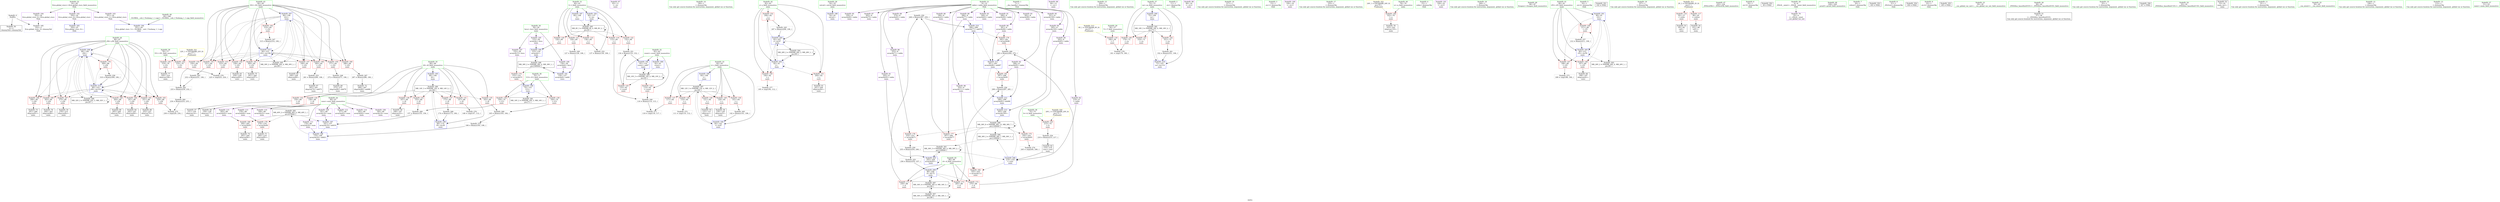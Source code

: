 digraph "SVFG" {
	label="SVFG";

	Node0x562f4ac9d470 [shape=record,color=grey,label="{NodeID: 0\nNullPtr}"];
	Node0x562f4ac9d470 -> Node0x562f4acc1860[style=solid];
	Node0x562f4ac9d470 -> Node0x562f4acc9720[style=solid];
	Node0x562f4acd01a0 [shape=record,color=grey,label="{NodeID: 263\n232 = Binary(231, 106, )\n}"];
	Node0x562f4acd01a0 -> Node0x562f4acd0020[style=solid];
	Node0x562f4acc92b0 [shape=record,color=red,label="{NodeID: 180\n294\<--293\n\<--arrayidx93\nmain\n}"];
	Node0x562f4acc92b0 -> Node0x562f4acc2be0[style=solid];
	Node0x562f4acc0770 [shape=record,color=purple,label="{NodeID: 97\n93\<--11\n\<--.str\nmain\n}"];
	Node0x562f4ac9d5f0 [shape=record,color=green,label="{NodeID: 14\n190\<--1\n\<--dummyObj\nCan only get source location for instruction, argument, global var or function.}"];
	Node0x562f4acd16a0 [shape=record,color=grey,label="{NodeID: 277\n195 = cmp(194, 112, )\n}"];
	Node0x562f4acc3f60 [shape=record,color=blue,label="{NodeID: 194\n64\<--142\ni\<--inc8\nmain\n}"];
	Node0x562f4acc3f60 -> Node0x562f4ace0940[style=dashed];
	Node0x562f4acc1360 [shape=record,color=purple,label="{NodeID: 111\n170\<--66\narrayidx24\<--num\nmain\n}"];
	Node0x562f4acc1360 -> Node0x562f4acc42a0[style=solid];
	Node0x562f4acbf7a0 [shape=record,color=green,label="{NodeID: 28\n54\<--55\nretval\<--retval_field_insensitive\nmain\n}"];
	Node0x562f4acbf7a0 -> Node0x562f4acc9820[style=solid];
	Node0x562f4acc4ac0 [shape=record,color=blue,label="{NodeID: 208\n86\<--106\nj56\<--\nmain\n}"];
	Node0x562f4acc4ac0 -> Node0x562f4acc84e0[style=dashed];
	Node0x562f4acc4ac0 -> Node0x562f4acc85b0[style=dashed];
	Node0x562f4acc4ac0 -> Node0x562f4acc8680[style=dashed];
	Node0x562f4acc4ac0 -> Node0x562f4acc8750[style=dashed];
	Node0x562f4acc4ac0 -> Node0x562f4acc8820[style=dashed];
	Node0x562f4acc4ac0 -> Node0x562f4acc88f0[style=dashed];
	Node0x562f4acc4ac0 -> Node0x562f4acc89c0[style=dashed];
	Node0x562f4acc4ac0 -> Node0x562f4acc8a90[style=dashed];
	Node0x562f4acc4ac0 -> Node0x562f4acc4ac0[style=dashed];
	Node0x562f4acc4ac0 -> Node0x562f4accbef0[style=dashed];
	Node0x562f4acc4ac0 -> Node0x562f4ace3230[style=dashed];
	Node0x562f4acc6600 [shape=record,color=red,label="{NodeID: 125\n133\<--62\n\<--count\nmain\n}"];
	Node0x562f4acc6600 -> Node0x562f4acc5290[style=solid];
	Node0x562f4acc01c0 [shape=record,color=green,label="{NodeID: 42\n82\<--83\nj\<--j_field_insensitive\nmain\n}"];
	Node0x562f4acc01c0 -> Node0x562f4acc7a50[style=solid];
	Node0x562f4acc01c0 -> Node0x562f4acc7b20[style=solid];
	Node0x562f4acc01c0 -> Node0x562f4acc7bf0[style=solid];
	Node0x562f4acc01c0 -> Node0x562f4acc45e0[style=solid];
	Node0x562f4acc01c0 -> Node0x562f4acc4780[style=solid];
	Node0x562f4ace2d30 [shape=record,color=black,label="{NodeID: 305\nMR_30V_2 = PHI(MR_30V_4, MR_30V_1, )\npts\{85 \}\n}"];
	Node0x562f4ace2d30 -> Node0x562f4acc49f0[style=dashed];
	Node0x562f4acc7160 [shape=record,color=red,label="{NodeID: 139\n164\<--70\n\<--l13\nmain\n}"];
	Node0x562f4acc7160 -> Node0x562f4acd0aa0[style=solid];
	Node0x562f4acc1d40 [shape=record,color=black,label="{NodeID: 56\n129\<--128\nidxprom5\<--\nmain\n}"];
	Node0x562f4acc7cc0 [shape=record,color=red,label="{NodeID: 153\n223\<--84\n\<--i52\nmain\n}"];
	Node0x562f4acc7cc0 -> Node0x562f4acd19a0[style=solid];
	Node0x562f4acc28a0 [shape=record,color=black,label="{NodeID: 70\n276\<--275\nidxprom82\<--\nmain\n}"];
	Node0x562f4acc5110 [shape=record,color=grey,label="{NodeID: 250\n268 = Binary(267, 259, )\n}"];
	Node0x562f4acc5110 -> Node0x562f4acc4c60[style=solid];
	Node0x562f4acc8820 [shape=record,color=red,label="{NodeID: 167\n275\<--86\n\<--j56\nmain\n}"];
	Node0x562f4acc8820 -> Node0x562f4acc28a0[style=solid];
	Node0x562f4acc3400 [shape=record,color=purple,label="{NodeID: 84\n243\<--8\narrayidx65\<--table\nmain\n}"];
	Node0x562f4acc3400 -> Node0x562f4acc8ea0[style=solid];
	Node0x562f4ac9cd70 [shape=record,color=green,label="{NodeID: 1\n7\<--1\n__dso_handle\<--dummyObj\nGlob }"];
	Node0x562f4acd0320 [shape=record,color=grey,label="{NodeID: 264\n234 = Binary(233, 235, )\n}"];
	Node0x562f4acd0320 -> Node0x562f4acd13a0[style=solid];
	Node0x562f4acc9380 [shape=record,color=red,label="{NodeID: 181\n297\<--296\n\<--arrayidx95\nmain\n}"];
	Node0x562f4acc9380 -> Node0x562f4acc5a10[style=solid];
	Node0x562f4acc0840 [shape=record,color=purple,label="{NodeID: 98\n94\<--13\n\<--.str.1\nmain\n}"];
	Node0x562f4ac9d680 [shape=record,color=green,label="{NodeID: 15\n204\<--1\n\<--dummyObj\nCan only get source location for instruction, argument, global var or function.}"];
	Node0x562f4acd1820 [shape=record,color=grey,label="{NodeID: 278\n181 = cmp(179, 180, )\n}"];
	Node0x562f4acc4030 [shape=record,color=blue,label="{NodeID: 195\n68\<--106\ni9\<--\nmain\n}"];
	Node0x562f4acc4030 -> Node0x562f4acdac30[style=dashed];
	Node0x562f4acc1430 [shape=record,color=purple,label="{NodeID: 112\n277\<--66\narrayidx83\<--num\nmain\n}"];
	Node0x562f4acbf830 [shape=record,color=green,label="{NodeID: 29\n56\<--57\nT\<--T_field_insensitive\nmain\n}"];
	Node0x562f4acbf830 -> Node0x562f4acc6050[style=solid];
	Node0x562f4acc4b90 [shape=record,color=blue,label="{NodeID: 209\n88\<--256\nd\<--div72\nmain\n}"];
	Node0x562f4acc4b90 -> Node0x562f4acc8b60[style=dashed];
	Node0x562f4acc4b90 -> Node0x562f4acc8c30[style=dashed];
	Node0x562f4acc4b90 -> Node0x562f4acc8d00[style=dashed];
	Node0x562f4acc4b90 -> Node0x562f4acdcf30[style=dashed];
	Node0x562f4acc66d0 [shape=record,color=red,label="{NodeID: 126\n110\<--64\n\<--i\nmain\n}"];
	Node0x562f4acc66d0 -> Node0x562f4acd0f20[style=solid];
	Node0x562f4acc0290 [shape=record,color=green,label="{NodeID: 43\n84\<--85\ni52\<--i52_field_insensitive\nmain\n}"];
	Node0x562f4acc0290 -> Node0x562f4acc7cc0[style=solid];
	Node0x562f4acc0290 -> Node0x562f4acc7d90[style=solid];
	Node0x562f4acc0290 -> Node0x562f4acc7e60[style=solid];
	Node0x562f4acc0290 -> Node0x562f4acc7f30[style=solid];
	Node0x562f4acc0290 -> Node0x562f4acc8000[style=solid];
	Node0x562f4acc0290 -> Node0x562f4acc80d0[style=solid];
	Node0x562f4acc0290 -> Node0x562f4acc81a0[style=solid];
	Node0x562f4acc0290 -> Node0x562f4acc8270[style=solid];
	Node0x562f4acc0290 -> Node0x562f4acc8340[style=solid];
	Node0x562f4acc0290 -> Node0x562f4acc8410[style=solid];
	Node0x562f4acc0290 -> Node0x562f4acc49f0[style=solid];
	Node0x562f4acc0290 -> Node0x562f4accbfc0[style=solid];
	Node0x562f4ace3230 [shape=record,color=black,label="{NodeID: 306\nMR_32V_2 = PHI(MR_32V_3, MR_32V_1, )\npts\{87 \}\n}"];
	Node0x562f4ace3230 -> Node0x562f4acc4ac0[style=dashed];
	Node0x562f4ace3230 -> Node0x562f4ace3230[style=dashed];
	Node0x562f4acc7230 [shape=record,color=red,label="{NodeID: 140\n179\<--72\n\<--ca\nmain\n}"];
	Node0x562f4acc7230 -> Node0x562f4acd1820[style=solid];
	Node0x562f4acc1e10 [shape=record,color=black,label="{NodeID: 57\n151\<--150\nidxprom14\<--\nmain\n}"];
	Node0x562f4ace5d50 [shape=record,color=yellow,style=double,label="{NodeID: 320\n20V_1 = ENCHI(MR_20V_0)\npts\{75 \}\nFun[main]}"];
	Node0x562f4ace5d50 -> Node0x562f4acc74a0[style=dashed];
	Node0x562f4acc7d90 [shape=record,color=red,label="{NodeID: 154\n230\<--84\n\<--i52\nmain\n}"];
	Node0x562f4acc7d90 -> Node0x562f4acd0020[style=solid];
	Node0x562f4acc2970 [shape=record,color=black,label="{NodeID: 71\n280\<--279\nidxprom85\<--\nmain\n}"];
	Node0x562f4acc5290 [shape=record,color=grey,label="{NodeID: 251\n134 = Binary(133, 132, )\n}"];
	Node0x562f4acc5290 -> Node0x562f4acc3dc0[style=solid];
	Node0x562f4acc88f0 [shape=record,color=red,label="{NodeID: 168\n290\<--86\n\<--j56\nmain\n}"];
	Node0x562f4acc88f0 -> Node0x562f4acc2b10[style=solid];
	Node0x562f4acc34d0 [shape=record,color=purple,label="{NodeID: 85\n250\<--8\narrayidx69\<--table\nmain\n}"];
	Node0x562f4ac9d390 [shape=record,color=green,label="{NodeID: 2\n11\<--1\n.str\<--dummyObj\nGlob }"];
	Node0x562f4acd04a0 [shape=record,color=grey,label="{NodeID: 265\n142 = Binary(141, 106, )\n}"];
	Node0x562f4acd04a0 -> Node0x562f4acc3f60[style=solid];
	Node0x562f4acc9450 [shape=record,color=red,label="{NodeID: 182\n325\<--324\n\<--arrayidx111\nmain\n}"];
	Node0x562f4acc0910 [shape=record,color=purple,label="{NodeID: 99\n99\<--16\n\<--.str.2\nmain\n}"];
	Node0x562f4ac9d750 [shape=record,color=green,label="{NodeID: 16\n217\<--1\n\<--dummyObj\nCan only get source location for instruction, argument, global var or function.}"];
	Node0x562f4acd19a0 [shape=record,color=grey,label="{NodeID: 279\n225 = cmp(223, 224, )\n}"];
	Node0x562f4acc4100 [shape=record,color=blue,label="{NodeID: 196\n70\<--153\nl13\<--\nmain\n}"];
	Node0x562f4acc4100 -> Node0x562f4acc7090[style=dashed];
	Node0x562f4acc4100 -> Node0x562f4acc7160[style=dashed];
	Node0x562f4acc4100 -> Node0x562f4acdb130[style=dashed];
	Node0x562f4acc1500 [shape=record,color=purple,label="{NodeID: 113\n278\<--66\narrayidx84\<--num\nmain\n}"];
	Node0x562f4acc1500 -> Node0x562f4acc9110[style=solid];
	Node0x562f4acbf8c0 [shape=record,color=green,label="{NodeID: 30\n58\<--59\nleve\<--leve_field_insensitive\nmain\n}"];
	Node0x562f4acbf8c0 -> Node0x562f4acc0e80[style=solid];
	Node0x562f4acbf8c0 -> Node0x562f4acc0f50[style=solid];
	Node0x562f4acbf8c0 -> Node0x562f4acc1020[style=solid];
	Node0x562f4acc4c60 [shape=record,color=blue,label="{NodeID: 210\n266\<--268\narrayidx77\<--add78\nmain\n}"];
	Node0x562f4acc4c60 -> Node0x562f4acc91e0[style=dashed];
	Node0x562f4acc4c60 -> Node0x562f4acc4d30[style=dashed];
	Node0x562f4acc67a0 [shape=record,color=red,label="{NodeID: 127\n117\<--64\n\<--i\nmain\n}"];
	Node0x562f4acc67a0 -> Node0x562f4acd0da0[style=solid];
	Node0x562f4acc0360 [shape=record,color=green,label="{NodeID: 44\n86\<--87\nj56\<--j56_field_insensitive\nmain\n}"];
	Node0x562f4acc0360 -> Node0x562f4acc84e0[style=solid];
	Node0x562f4acc0360 -> Node0x562f4acc85b0[style=solid];
	Node0x562f4acc0360 -> Node0x562f4acc8680[style=solid];
	Node0x562f4acc0360 -> Node0x562f4acc8750[style=solid];
	Node0x562f4acc0360 -> Node0x562f4acc8820[style=solid];
	Node0x562f4acc0360 -> Node0x562f4acc88f0[style=solid];
	Node0x562f4acc0360 -> Node0x562f4acc89c0[style=solid];
	Node0x562f4acc0360 -> Node0x562f4acc8a90[style=solid];
	Node0x562f4acc0360 -> Node0x562f4acc4ac0[style=solid];
	Node0x562f4acc0360 -> Node0x562f4accbef0[style=solid];
	Node0x562f4ace3730 [shape=record,color=black,label="{NodeID: 307\nMR_34V_2 = PHI(MR_34V_3, MR_34V_1, )\npts\{89 \}\n}"];
	Node0x562f4ace3730 -> Node0x562f4acdcf30[style=dashed];
	Node0x562f4ace3730 -> Node0x562f4ace3730[style=dashed];
	Node0x562f4acc7300 [shape=record,color=red,label="{NodeID: 141\n318\<--72\n\<--ca\nmain\n}"];
	Node0x562f4acc1ee0 [shape=record,color=black,label="{NodeID: 58\n159\<--158\nidxprom17\<--\nmain\n}"];
	Node0x562f4ace5e30 [shape=record,color=yellow,style=double,label="{NodeID: 321\n22V_1 = ENCHI(MR_22V_0)\npts\{77 \}\nFun[main]}"];
	Node0x562f4ace5e30 -> Node0x562f4acc7570[style=dashed];
	Node0x562f4ace5e30 -> Node0x562f4acc7640[style=dashed];
	Node0x562f4acc7e60 [shape=record,color=red,label="{NodeID: 155\n231\<--84\n\<--i52\nmain\n}"];
	Node0x562f4acc7e60 -> Node0x562f4acd01a0[style=solid];
	Node0x562f4acc2a40 [shape=record,color=black,label="{NodeID: 72\n288\<--287\nidxprom89\<--add88\nmain\n}"];
	Node0x562f4acc5410 [shape=record,color=grey,label="{NodeID: 252\n137 = Binary(136, 106, )\n}"];
	Node0x562f4acc5410 -> Node0x562f4acc3e90[style=solid];
	Node0x562f4acc89c0 [shape=record,color=red,label="{NodeID: 169\n303\<--86\n\<--j56\nmain\n}"];
	Node0x562f4acc89c0 -> Node0x562f4acc2d80[style=solid];
	Node0x562f4acc35a0 [shape=record,color=purple,label="{NodeID: 86\n253\<--8\narrayidx71\<--table\nmain\n}"];
	Node0x562f4acc35a0 -> Node0x562f4acc8f70[style=solid];
	Node0x562f4aca1580 [shape=record,color=green,label="{NodeID: 3\n13\<--1\n.str.1\<--dummyObj\nGlob }"];
	Node0x562f4acd0620 [shape=record,color=grey,label="{NodeID: 266\n283 = Binary(282, 270, )\n}"];
	Node0x562f4acd0620 -> Node0x562f4acc4d30[style=solid];
	Node0x562f4acc9520 [shape=record,color=blue,label="{NodeID: 183\n350\<--25\nllvm.global_ctors_0\<--\nGlob }"];
	Node0x562f4acc09e0 [shape=record,color=purple,label="{NodeID: 100\n100\<--18\n\<--.str.3\nmain\n}"];
	Node0x562f4aca1b40 [shape=record,color=green,label="{NodeID: 17\n235\<--1\n\<--dummyObj\nCan only get source location for instruction, argument, global var or function.}"];
	Node0x562f4acdac30 [shape=record,color=black,label="{NodeID: 280\nMR_14V_3 = PHI(MR_14V_4, MR_14V_2, )\npts\{69 \}\n}"];
	Node0x562f4acdac30 -> Node0x562f4acc6ae0[style=dashed];
	Node0x562f4acdac30 -> Node0x562f4acc6bb0[style=dashed];
	Node0x562f4acdac30 -> Node0x562f4acc6c80[style=dashed];
	Node0x562f4acdac30 -> Node0x562f4acc6d50[style=dashed];
	Node0x562f4acdac30 -> Node0x562f4acc6e20[style=dashed];
	Node0x562f4acdac30 -> Node0x562f4acc6ef0[style=dashed];
	Node0x562f4acdac30 -> Node0x562f4acc6fc0[style=dashed];
	Node0x562f4acdac30 -> Node0x562f4acc4370[style=dashed];
	Node0x562f4acc41d0 [shape=record,color=blue,label="{NodeID: 197\n161\<--157\narrayidx19\<--add16\nmain\n}"];
	Node0x562f4acc41d0 -> Node0x562f4acc42a0[style=dashed];
	Node0x562f4acc15d0 [shape=record,color=purple,label="{NodeID: 114\n292\<--66\narrayidx92\<--num\nmain\n}"];
	Node0x562f4acbf950 [shape=record,color=green,label="{NodeID: 31\n60\<--61\nl\<--l_field_insensitive\nmain\n}"];
	Node0x562f4acbf950 -> Node0x562f4acc6120[style=solid];
	Node0x562f4acbf950 -> Node0x562f4acc61f0[style=solid];
	Node0x562f4acbf950 -> Node0x562f4acc62c0[style=solid];
	Node0x562f4acbf950 -> Node0x562f4acc6390[style=solid];
	Node0x562f4acbf950 -> Node0x562f4acc6460[style=solid];
	Node0x562f4acbf950 -> Node0x562f4acc98f0[style=solid];
	Node0x562f4acbf950 -> Node0x562f4acc3e90[style=solid];
	Node0x562f4acc4d30 [shape=record,color=blue,label="{NodeID: 211\n281\<--283\narrayidx86\<--add87\nmain\n}"];
	Node0x562f4acc4d30 -> Node0x562f4acc9380[style=dashed];
	Node0x562f4acc4d30 -> Node0x562f4accbd50[style=dashed];
	Node0x562f4acc6870 [shape=record,color=red,label="{NodeID: 128\n121\<--64\n\<--i\nmain\n}"];
	Node0x562f4acc6870 -> Node0x562f4acc1c70[style=solid];
	Node0x562f4acc0430 [shape=record,color=green,label="{NodeID: 45\n88\<--89\nd\<--d_field_insensitive\nmain\n}"];
	Node0x562f4acc0430 -> Node0x562f4acc8b60[style=solid];
	Node0x562f4acc0430 -> Node0x562f4acc8c30[style=solid];
	Node0x562f4acc0430 -> Node0x562f4acc8d00[style=solid];
	Node0x562f4acc0430 -> Node0x562f4acc4b90[style=solid];
	Node0x562f4ace3c30 [shape=record,color=black,label="{NodeID: 308\nMR_36V_2 = PHI(MR_36V_7, MR_36V_1, )\npts\{100000 \}\n}"];
	Node0x562f4ace3c30 -> Node0x562f4ace1930[style=dashed];
	Node0x562f4acc73d0 [shape=record,color=red,label="{NodeID: 142\n331\<--72\n\<--ca\nmain\n}"];
	Node0x562f4acc73d0 -> Node0x562f4accfea0[style=solid];
	Node0x562f4acc1fb0 [shape=record,color=black,label="{NodeID: 59\n168\<--167\nidxprom22\<--\nmain\n}"];
	Node0x562f4ace5f10 [shape=record,color=yellow,style=double,label="{NodeID: 322\n24V_1 = ENCHI(MR_24V_0)\npts\{79 \}\nFun[main]}"];
	Node0x562f4ace5f10 -> Node0x562f4acc7710[style=dashed];
	Node0x562f4acc7f30 [shape=record,color=red,label="{NodeID: 156\n238\<--84\n\<--i52\nmain\n}"];
	Node0x562f4acc7f30 -> Node0x562f4acc22f0[style=solid];
	Node0x562f4acc2b10 [shape=record,color=black,label="{NodeID: 73\n291\<--290\nidxprom91\<--\nmain\n}"];
	Node0x562f4acc5590 [shape=record,color=grey,label="{NodeID: 253\n261 = Binary(260, 106, )\n}"];
	Node0x562f4acc5590 -> Node0x562f4acc2630[style=solid];
	Node0x562f4acc8a90 [shape=record,color=red,label="{NodeID: 170\n309\<--86\n\<--j56\nmain\n}"];
	Node0x562f4acc8a90 -> Node0x562f4acc5d10[style=solid];
	Node0x562f4acc3670 [shape=record,color=purple,label="{NodeID: 87\n263\<--8\narrayidx75\<--table\nmain\n}"];
	Node0x562f4ac9d030 [shape=record,color=green,label="{NodeID: 4\n15\<--1\nstdin\<--dummyObj\nGlob }"];
	Node0x562f4acd07a0 [shape=record,color=grey,label="{NodeID: 267\n287 = Binary(286, 106, )\n}"];
	Node0x562f4acd07a0 -> Node0x562f4acc2a40[style=solid];
	Node0x562f4acc9620 [shape=record,color=blue,label="{NodeID: 184\n351\<--26\nllvm.global_ctors_1\<--_GLOBAL__sub_I_Youhang_1_1.cpp\nGlob }"];
	Node0x562f4acc0ab0 [shape=record,color=purple,label="{NodeID: 101\n326\<--22\n\<--.str.4\nmain\n}"];
	Node0x562f4aca1c10 [shape=record,color=green,label="{NodeID: 18\n246\<--1\n\<--dummyObj\nCan only get source location for instruction, argument, global var or function.}"];
	Node0x562f4acdb130 [shape=record,color=black,label="{NodeID: 281\nMR_16V_2 = PHI(MR_16V_3, MR_16V_1, )\npts\{71 \}\n}"];
	Node0x562f4acdb130 -> Node0x562f4acc4100[style=dashed];
	Node0x562f4acc42a0 [shape=record,color=blue,label="{NodeID: 198\n170\<--166\narrayidx24\<--add21\nmain\n}"];
	Node0x562f4acc42a0 -> Node0x562f4acdb630[style=dashed];
	Node0x562f4acc5de0 [shape=record,color=purple,label="{NodeID: 115\n293\<--66\narrayidx93\<--num\nmain\n}"];
	Node0x562f4acc5de0 -> Node0x562f4acc92b0[style=solid];
	Node0x562f4acbf9e0 [shape=record,color=green,label="{NodeID: 32\n62\<--63\ncount\<--count_field_insensitive\nmain\n}"];
	Node0x562f4acbf9e0 -> Node0x562f4acc6530[style=solid];
	Node0x562f4acbf9e0 -> Node0x562f4acc6600[style=solid];
	Node0x562f4acbf9e0 -> Node0x562f4acc99c0[style=solid];
	Node0x562f4acbf9e0 -> Node0x562f4acc3dc0[style=solid];
	Node0x562f4acdf730 [shape=record,color=black,label="{NodeID: 295\nMR_8V_3 = PHI(MR_8V_4, MR_8V_2, )\npts\{61 \}\n}"];
	Node0x562f4acdf730 -> Node0x562f4acc6120[style=dashed];
	Node0x562f4acdf730 -> Node0x562f4acc61f0[style=dashed];
	Node0x562f4acdf730 -> Node0x562f4acc62c0[style=dashed];
	Node0x562f4acdf730 -> Node0x562f4acc6390[style=dashed];
	Node0x562f4acdf730 -> Node0x562f4acc6460[style=dashed];
	Node0x562f4acdf730 -> Node0x562f4acc3e90[style=dashed];
	Node0x562f4acdf730 -> Node0x562f4acdf730[style=dashed];
	Node0x562f4accbd50 [shape=record,color=blue,label="{NodeID: 212\n296\<--298\narrayidx95\<--add96\nmain\n}"];
	Node0x562f4accbd50 -> Node0x562f4accbe20[style=dashed];
	Node0x562f4acc6940 [shape=record,color=red,label="{NodeID: 129\n128\<--64\n\<--i\nmain\n}"];
	Node0x562f4acc6940 -> Node0x562f4acc1d40[style=solid];
	Node0x562f4acc0500 [shape=record,color=green,label="{NodeID: 46\n96\<--97\nfreopen\<--freopen_field_insensitive\n}"];
	Node0x562f4acc74a0 [shape=record,color=red,label="{NodeID: 143\n215\<--74\n\<--b\nmain\n}"];
	Node0x562f4acc74a0 -> Node0x562f4acc5710[style=solid];
	Node0x562f4acc2080 [shape=record,color=black,label="{NodeID: 60\n198\<--197\nidxprom42\<--\nmain\n}"];
	Node0x562f4acc8000 [shape=record,color=red,label="{NodeID: 157\n248\<--84\n\<--i52\nmain\n}"];
	Node0x562f4acc8000 -> Node0x562f4acc2490[style=solid];
	Node0x562f4acc2be0 [shape=record,color=black,label="{NodeID: 74\n295\<--294\nidxprom94\<--\nmain\n}"];
	Node0x562f4acc5710 [shape=record,color=grey,label="{NodeID: 254\n216 = Binary(215, 217, )\n}"];
	Node0x562f4acc5710 -> Node0x562f4acc2220[style=solid];
	Node0x562f4acc8b60 [shape=record,color=red,label="{NodeID: 171\n259\<--88\n\<--d\nmain\n}"];
	Node0x562f4acc8b60 -> Node0x562f4acc5110[style=solid];
	Node0x562f4acc3740 [shape=record,color=purple,label="{NodeID: 88\n266\<--8\narrayidx77\<--table\nmain\n}"];
	Node0x562f4acc3740 -> Node0x562f4acc9040[style=solid];
	Node0x562f4acc3740 -> Node0x562f4acc4c60[style=solid];
	Node0x562f4aca0f90 [shape=record,color=green,label="{NodeID: 5\n16\<--1\n.str.2\<--dummyObj\nGlob }"];
	Node0x562f4a9aeb90 [shape=record,color=black,label="{NodeID: 351\n102 = PHI()\n}"];
	Node0x562f4acd0920 [shape=record,color=grey,label="{NodeID: 268\n174 = Binary(173, 106, )\n}"];
	Node0x562f4acd0920 -> Node0x562f4acc4370[style=solid];
	Node0x562f4acc9720 [shape=record,color=blue, style = dotted,label="{NodeID: 185\n352\<--3\nllvm.global_ctors_2\<--dummyVal\nGlob }"];
	Node0x562f4acc0b80 [shape=record,color=purple,label="{NodeID: 102\n350\<--24\nllvm.global_ctors_0\<--llvm.global_ctors\nGlob }"];
	Node0x562f4acc0b80 -> Node0x562f4acc9520[style=solid];
	Node0x562f4aca1ce0 [shape=record,color=green,label="{NodeID: 19\n257\<--1\n\<--dummyObj\nCan only get source location for instruction, argument, global var or function.}"];
	Node0x562f4acdb630 [shape=record,color=black,label="{NodeID: 282\nMR_40V_2 = PHI(MR_40V_4, MR_40V_1, )\npts\{670000 \}\n}"];
	Node0x562f4acdb630 -> Node0x562f4acc9110[style=dashed];
	Node0x562f4acdb630 -> Node0x562f4acc92b0[style=dashed];
	Node0x562f4acdb630 -> Node0x562f4acc41d0[style=dashed];
	Node0x562f4acc4370 [shape=record,color=blue,label="{NodeID: 199\n68\<--174\ni9\<--inc26\nmain\n}"];
	Node0x562f4acc4370 -> Node0x562f4acdac30[style=dashed];
	Node0x562f4acc5eb0 [shape=record,color=red,label="{NodeID: 116\n92\<--15\n\<--stdin\nmain\n}"];
	Node0x562f4acc5eb0 -> Node0x562f4acc1ad0[style=solid];
	Node0x562f4acbfa70 [shape=record,color=green,label="{NodeID: 33\n64\<--65\ni\<--i_field_insensitive\nmain\n}"];
	Node0x562f4acbfa70 -> Node0x562f4acc66d0[style=solid];
	Node0x562f4acbfa70 -> Node0x562f4acc67a0[style=solid];
	Node0x562f4acbfa70 -> Node0x562f4acc6870[style=solid];
	Node0x562f4acbfa70 -> Node0x562f4acc6940[style=solid];
	Node0x562f4acbfa70 -> Node0x562f4acc6a10[style=solid];
	Node0x562f4acbfa70 -> Node0x562f4acc9a90[style=solid];
	Node0x562f4acbfa70 -> Node0x562f4acc3f60[style=solid];
	Node0x562f4acdfc30 [shape=record,color=black,label="{NodeID: 296\nMR_10V_3 = PHI(MR_10V_4, MR_10V_2, )\npts\{63 \}\n}"];
	Node0x562f4acdfc30 -> Node0x562f4acc6530[style=dashed];
	Node0x562f4acdfc30 -> Node0x562f4acc6600[style=dashed];
	Node0x562f4acdfc30 -> Node0x562f4acc3dc0[style=dashed];
	Node0x562f4acdfc30 -> Node0x562f4acdfc30[style=dashed];
	Node0x562f4accbe20 [shape=record,color=blue,label="{NodeID: 213\n305\<--246\narrayidx100\<--\nmain\n}"];
	Node0x562f4accbe20 -> Node0x562f4acdd430[style=dashed];
	Node0x562f4acc6a10 [shape=record,color=red,label="{NodeID: 130\n141\<--64\n\<--i\nmain\n}"];
	Node0x562f4acc6a10 -> Node0x562f4acd04a0[style=solid];
	Node0x562f4acc05d0 [shape=record,color=green,label="{NodeID: 47\n103\<--104\n_ZNSirsERi\<--_ZNSirsERi_field_insensitive\n}"];
	Node0x562f4acc7570 [shape=record,color=red,label="{NodeID: 144\n224\<--76\n\<--l31\nmain\n}"];
	Node0x562f4acc7570 -> Node0x562f4acd19a0[style=solid];
	Node0x562f4acc2150 [shape=record,color=black,label="{NodeID: 61\n201\<--200\nidxprom44\<--\nmain\n}"];
	Node0x562f4acc80d0 [shape=record,color=red,label="{NodeID: 158\n260\<--84\n\<--i52\nmain\n}"];
	Node0x562f4acc80d0 -> Node0x562f4acc5590[style=solid];
	Node0x562f4acc2cb0 [shape=record,color=black,label="{NodeID: 75\n301\<--300\nidxprom97\<--\nmain\n}"];
	Node0x562f4acc5890 [shape=record,color=grey,label="{NodeID: 255\n256 = Binary(255, 257, )\n}"];
	Node0x562f4acc5890 -> Node0x562f4acc4b90[style=solid];
	Node0x562f4acc8c30 [shape=record,color=red,label="{NodeID: 172\n270\<--88\n\<--d\nmain\n}"];
	Node0x562f4acc8c30 -> Node0x562f4acd0620[style=solid];
	Node0x562f4acc3810 [shape=record,color=purple,label="{NodeID: 89\n274\<--8\narrayidx81\<--table\nmain\n}"];
	Node0x562f4aca1020 [shape=record,color=green,label="{NodeID: 6\n18\<--1\n.str.3\<--dummyObj\nGlob }"];
	Node0x562f4acf57e0 [shape=record,color=black,label="{NodeID: 352\n36 = PHI()\n}"];
	Node0x562f4acd0aa0 [shape=record,color=grey,label="{NodeID: 269\n165 = Binary(163, 164, )\n}"];
	Node0x562f4acd0aa0 -> Node0x562f4acd0c20[style=solid];
	Node0x562f4acc9820 [shape=record,color=blue,label="{NodeID: 186\n54\<--91\nretval\<--\nmain\n}"];
	Node0x562f4acc0c80 [shape=record,color=purple,label="{NodeID: 103\n351\<--24\nllvm.global_ctors_1\<--llvm.global_ctors\nGlob }"];
	Node0x562f4acc0c80 -> Node0x562f4acc9620[style=solid];
	Node0x562f4aca1db0 [shape=record,color=green,label="{NodeID: 20\n4\<--6\n_ZStL8__ioinit\<--_ZStL8__ioinit_field_insensitive\nGlob }"];
	Node0x562f4aca1db0 -> Node0x562f4acc2ff0[style=solid];
	Node0x562f4acc4440 [shape=record,color=blue,label="{NodeID: 200\n72\<--106\nca\<--\nmain\n}"];
	Node0x562f4acc4440 -> Node0x562f4ace1e30[style=dashed];
	Node0x562f4acc5f80 [shape=record,color=red,label="{NodeID: 117\n98\<--20\n\<--stdout\nmain\n}"];
	Node0x562f4acc5f80 -> Node0x562f4acc1ba0[style=solid];
	Node0x562f4acbfb40 [shape=record,color=green,label="{NodeID: 34\n66\<--67\nnum\<--num_field_insensitive\nmain\n}"];
	Node0x562f4acbfb40 -> Node0x562f4acc10f0[style=solid];
	Node0x562f4acbfb40 -> Node0x562f4acc11c0[style=solid];
	Node0x562f4acbfb40 -> Node0x562f4acc1290[style=solid];
	Node0x562f4acbfb40 -> Node0x562f4acc1360[style=solid];
	Node0x562f4acbfb40 -> Node0x562f4acc1430[style=solid];
	Node0x562f4acbfb40 -> Node0x562f4acc1500[style=solid];
	Node0x562f4acbfb40 -> Node0x562f4acc15d0[style=solid];
	Node0x562f4acbfb40 -> Node0x562f4acc5de0[style=solid];
	Node0x562f4ace0940 [shape=record,color=black,label="{NodeID: 297\nMR_12V_3 = PHI(MR_12V_4, MR_12V_2, )\npts\{65 \}\n}"];
	Node0x562f4ace0940 -> Node0x562f4acc66d0[style=dashed];
	Node0x562f4ace0940 -> Node0x562f4acc67a0[style=dashed];
	Node0x562f4ace0940 -> Node0x562f4acc6870[style=dashed];
	Node0x562f4ace0940 -> Node0x562f4acc6940[style=dashed];
	Node0x562f4ace0940 -> Node0x562f4acc6a10[style=dashed];
	Node0x562f4ace0940 -> Node0x562f4acc3f60[style=dashed];
	Node0x562f4accbef0 [shape=record,color=blue,label="{NodeID: 214\n86\<--310\nj56\<--inc103\nmain\n}"];
	Node0x562f4accbef0 -> Node0x562f4acc84e0[style=dashed];
	Node0x562f4accbef0 -> Node0x562f4acc85b0[style=dashed];
	Node0x562f4accbef0 -> Node0x562f4acc8680[style=dashed];
	Node0x562f4accbef0 -> Node0x562f4acc8750[style=dashed];
	Node0x562f4accbef0 -> Node0x562f4acc8820[style=dashed];
	Node0x562f4accbef0 -> Node0x562f4acc88f0[style=dashed];
	Node0x562f4accbef0 -> Node0x562f4acc89c0[style=dashed];
	Node0x562f4accbef0 -> Node0x562f4acc8a90[style=dashed];
	Node0x562f4accbef0 -> Node0x562f4acc4ac0[style=dashed];
	Node0x562f4accbef0 -> Node0x562f4accbef0[style=dashed];
	Node0x562f4accbef0 -> Node0x562f4ace3230[style=dashed];
	Node0x562f4acc6ae0 [shape=record,color=red,label="{NodeID: 131\n147\<--68\n\<--i9\nmain\n}"];
	Node0x562f4acc6ae0 -> Node0x562f4acd1520[style=solid];
	Node0x562f4acc16c0 [shape=record,color=green,label="{NodeID: 48\n328\<--329\nprintf\<--printf_field_insensitive\n}"];
	Node0x562f4ace4b30 [shape=record,color=yellow,style=double,label="{NodeID: 311\n2V_1 = ENCHI(MR_2V_0)\npts\{1 \}\nFun[main]}"];
	Node0x562f4ace4b30 -> Node0x562f4acc5eb0[style=dashed];
	Node0x562f4ace4b30 -> Node0x562f4acc5f80[style=dashed];
	Node0x562f4acc7640 [shape=record,color=red,label="{NodeID: 145\n319\<--76\n\<--l31\nmain\n}"];
	Node0x562f4acc7640 -> Node0x562f4acc2e50[style=solid];
	Node0x562f4acc2220 [shape=record,color=black,label="{NodeID: 62\n218\<--216\nconv\<--mul\nmain\n}"];
	Node0x562f4acc2220 -> Node0x562f4acc4920[style=solid];
	Node0x562f4acc81a0 [shape=record,color=red,label="{NodeID: 159\n271\<--84\n\<--i52\nmain\n}"];
	Node0x562f4acc81a0 -> Node0x562f4acc4e10[style=solid];
	Node0x562f4acc2d80 [shape=record,color=black,label="{NodeID: 76\n304\<--303\nidxprom99\<--\nmain\n}"];
	Node0x562f4acc5a10 [shape=record,color=grey,label="{NodeID: 256\n298 = Binary(297, 285, )\n}"];
	Node0x562f4acc5a10 -> Node0x562f4accbd50[style=solid];
	Node0x562f4acc8d00 [shape=record,color=red,label="{NodeID: 173\n285\<--88\n\<--d\nmain\n}"];
	Node0x562f4acc8d00 -> Node0x562f4acc5a10[style=solid];
	Node0x562f4acc38e0 [shape=record,color=purple,label="{NodeID: 90\n281\<--8\narrayidx86\<--table\nmain\n}"];
	Node0x562f4acc38e0 -> Node0x562f4acc91e0[style=solid];
	Node0x562f4acc38e0 -> Node0x562f4acc4d30[style=solid];
	Node0x562f4ac9d1b0 [shape=record,color=green,label="{NodeID: 7\n20\<--1\nstdout\<--dummyObj\nGlob }"];
	Node0x562f4acf58e0 [shape=record,color=black,label="{NodeID: 353\n183 = PHI()\n}"];
	Node0x562f4acd0c20 [shape=record,color=grey,label="{NodeID: 270\n166 = Binary(165, 106, )\n}"];
	Node0x562f4acd0c20 -> Node0x562f4acc42a0[style=solid];
	Node0x562f4acc98f0 [shape=record,color=blue,label="{NodeID: 187\n60\<--106\nl\<--\nmain\n}"];
	Node0x562f4acc98f0 -> Node0x562f4acdf730[style=dashed];
	Node0x562f4acc0d80 [shape=record,color=purple,label="{NodeID: 104\n352\<--24\nllvm.global_ctors_2\<--llvm.global_ctors\nGlob }"];
	Node0x562f4acc0d80 -> Node0x562f4acc9720[style=solid];
	Node0x562f4aca1e80 [shape=record,color=green,label="{NodeID: 21\n8\<--10\ntable\<--table_field_insensitive\nGlob }"];
	Node0x562f4aca1e80 -> Node0x562f4acc30c0[style=solid];
	Node0x562f4aca1e80 -> Node0x562f4acc3190[style=solid];
	Node0x562f4aca1e80 -> Node0x562f4acc3260[style=solid];
	Node0x562f4aca1e80 -> Node0x562f4acc3330[style=solid];
	Node0x562f4aca1e80 -> Node0x562f4acc3400[style=solid];
	Node0x562f4aca1e80 -> Node0x562f4acc34d0[style=solid];
	Node0x562f4aca1e80 -> Node0x562f4acc35a0[style=solid];
	Node0x562f4aca1e80 -> Node0x562f4acc3670[style=solid];
	Node0x562f4aca1e80 -> Node0x562f4acc3740[style=solid];
	Node0x562f4aca1e80 -> Node0x562f4acc3810[style=solid];
	Node0x562f4aca1e80 -> Node0x562f4acc38e0[style=solid];
	Node0x562f4aca1e80 -> Node0x562f4acc39b0[style=solid];
	Node0x562f4aca1e80 -> Node0x562f4acc3a80[style=solid];
	Node0x562f4aca1e80 -> Node0x562f4acc3b50[style=solid];
	Node0x562f4aca1e80 -> Node0x562f4acc3c20[style=solid];
	Node0x562f4aca1e80 -> Node0x562f4acc3cf0[style=solid];
	Node0x562f4aca1e80 -> Node0x562f4acc06a0[style=solid];
	Node0x562f4acc4510 [shape=record,color=blue,label="{NodeID: 201\n80\<--91\ni35\<--\nmain\n}"];
	Node0x562f4acc4510 -> Node0x562f4acc77e0[style=dashed];
	Node0x562f4acc4510 -> Node0x562f4acc78b0[style=dashed];
	Node0x562f4acc4510 -> Node0x562f4acc7980[style=dashed];
	Node0x562f4acc4510 -> Node0x562f4acc4850[style=dashed];
	Node0x562f4acc4510 -> Node0x562f4ace2330[style=dashed];
	Node0x562f4acc6050 [shape=record,color=red,label="{NodeID: 118\n180\<--56\n\<--T\nmain\n}"];
	Node0x562f4acc6050 -> Node0x562f4acd1820[style=solid];
	Node0x562f4acbfc10 [shape=record,color=green,label="{NodeID: 35\n68\<--69\ni9\<--i9_field_insensitive\nmain\n}"];
	Node0x562f4acbfc10 -> Node0x562f4acc6ae0[style=solid];
	Node0x562f4acbfc10 -> Node0x562f4acc6bb0[style=solid];
	Node0x562f4acbfc10 -> Node0x562f4acc6c80[style=solid];
	Node0x562f4acbfc10 -> Node0x562f4acc6d50[style=solid];
	Node0x562f4acbfc10 -> Node0x562f4acc6e20[style=solid];
	Node0x562f4acbfc10 -> Node0x562f4acc6ef0[style=solid];
	Node0x562f4acbfc10 -> Node0x562f4acc6fc0[style=solid];
	Node0x562f4acbfc10 -> Node0x562f4acc4030[style=solid];
	Node0x562f4acbfc10 -> Node0x562f4acc4370[style=solid];
	Node0x562f4ace0a30 [shape=record,color=black,label="{NodeID: 298\nMR_38V_2 = PHI(MR_38V_4, MR_38V_1, )\npts\{590000 \}\n}"];
	Node0x562f4ace0a30 -> Node0x562f4acc8dd0[style=dashed];
	Node0x562f4ace0a30 -> Node0x562f4acc9b60[style=dashed];
	Node0x562f4ace0a30 -> Node0x562f4acc9c30[style=dashed];
	Node0x562f4accbfc0 [shape=record,color=blue,label="{NodeID: 215\n84\<--315\ni52\<--inc106\nmain\n}"];
	Node0x562f4accbfc0 -> Node0x562f4acc7cc0[style=dashed];
	Node0x562f4accbfc0 -> Node0x562f4acc7d90[style=dashed];
	Node0x562f4accbfc0 -> Node0x562f4acc7e60[style=dashed];
	Node0x562f4accbfc0 -> Node0x562f4acc7f30[style=dashed];
	Node0x562f4accbfc0 -> Node0x562f4acc8000[style=dashed];
	Node0x562f4accbfc0 -> Node0x562f4acc80d0[style=dashed];
	Node0x562f4accbfc0 -> Node0x562f4acc81a0[style=dashed];
	Node0x562f4accbfc0 -> Node0x562f4acc8270[style=dashed];
	Node0x562f4accbfc0 -> Node0x562f4acc8340[style=dashed];
	Node0x562f4accbfc0 -> Node0x562f4acc8410[style=dashed];
	Node0x562f4accbfc0 -> Node0x562f4accbfc0[style=dashed];
	Node0x562f4accbfc0 -> Node0x562f4ace2d30[style=dashed];
	Node0x562f4acc6bb0 [shape=record,color=red,label="{NodeID: 132\n150\<--68\n\<--i9\nmain\n}"];
	Node0x562f4acc6bb0 -> Node0x562f4acc1e10[style=solid];
	Node0x562f4acc1790 [shape=record,color=green,label="{NodeID: 49\n26\<--346\n_GLOBAL__sub_I_Youhang_1_1.cpp\<--_GLOBAL__sub_I_Youhang_1_1.cpp_field_insensitive\n}"];
	Node0x562f4acc1790 -> Node0x562f4acc9620[style=solid];
	Node0x562f4acc7710 [shape=record,color=red,label="{NodeID: 146\n322\<--78\n\<--n\nmain\n}"];
	Node0x562f4acc7710 -> Node0x562f4acc2f20[style=solid];
	Node0x562f4acc22f0 [shape=record,color=black,label="{NodeID: 63\n239\<--238\nidxprom62\<--\nmain\n}"];
	Node0x562f4acc8270 [shape=record,color=red,label="{NodeID: 160\n286\<--84\n\<--i52\nmain\n}"];
	Node0x562f4acc8270 -> Node0x562f4acd07a0[style=solid];
	Node0x562f4acc2e50 [shape=record,color=black,label="{NodeID: 77\n320\<--319\nidxprom108\<--\nmain\n}"];
	Node0x562f4acc5b90 [shape=record,color=grey,label="{NodeID: 257\n212 = Binary(211, 106, )\n}"];
	Node0x562f4acc5b90 -> Node0x562f4acc4850[style=solid];
	Node0x562f4acc8dd0 [shape=record,color=red,label="{NodeID: 174\n153\<--152\n\<--arrayidx15\nmain\n}"];
	Node0x562f4acc8dd0 -> Node0x562f4acc4100[style=solid];
	Node0x562f4acc39b0 [shape=record,color=purple,label="{NodeID: 91\n289\<--8\narrayidx90\<--table\nmain\n}"];
	Node0x562f4ac9d240 [shape=record,color=green,label="{NodeID: 8\n21\<--1\n_ZSt3cin\<--dummyObj\nGlob }"];
	Node0x562f4acf5a40 [shape=record,color=black,label="{NodeID: 354\n184 = PHI()\n}"];
	Node0x562f4acd0da0 [shape=record,color=grey,label="{NodeID: 271\n118 = cmp(116, 117, )\n}"];
	Node0x562f4acc99c0 [shape=record,color=blue,label="{NodeID: 188\n62\<--91\ncount\<--\nmain\n}"];
	Node0x562f4acc99c0 -> Node0x562f4acdfc30[style=dashed];
	Node0x562f4acc0e80 [shape=record,color=purple,label="{NodeID: 105\n123\<--58\narrayidx\<--leve\nmain\n}"];
	Node0x562f4acc0e80 -> Node0x562f4acc9b60[style=solid];
	Node0x562f4aca1f50 [shape=record,color=green,label="{NodeID: 22\n24\<--28\nllvm.global_ctors\<--llvm.global_ctors_field_insensitive\nGlob }"];
	Node0x562f4aca1f50 -> Node0x562f4acc0b80[style=solid];
	Node0x562f4aca1f50 -> Node0x562f4acc0c80[style=solid];
	Node0x562f4aca1f50 -> Node0x562f4acc0d80[style=solid];
	Node0x562f4acc45e0 [shape=record,color=blue,label="{NodeID: 202\n82\<--91\nj\<--\nmain\n}"];
	Node0x562f4acc45e0 -> Node0x562f4acc7a50[style=dashed];
	Node0x562f4acc45e0 -> Node0x562f4acc7b20[style=dashed];
	Node0x562f4acc45e0 -> Node0x562f4acc7bf0[style=dashed];
	Node0x562f4acc45e0 -> Node0x562f4acc45e0[style=dashed];
	Node0x562f4acc45e0 -> Node0x562f4acc4780[style=dashed];
	Node0x562f4acc45e0 -> Node0x562f4ace2830[style=dashed];
	Node0x562f4acc6120 [shape=record,color=red,label="{NodeID: 119\n115\<--60\n\<--l\nmain\n}"];
	Node0x562f4acc6120 -> Node0x562f4accd810[style=solid];
	Node0x562f4acbfce0 [shape=record,color=green,label="{NodeID: 36\n70\<--71\nl13\<--l13_field_insensitive\nmain\n}"];
	Node0x562f4acbfce0 -> Node0x562f4acc7090[style=solid];
	Node0x562f4acbfce0 -> Node0x562f4acc7160[style=solid];
	Node0x562f4acbfce0 -> Node0x562f4acc4100[style=solid];
	Node0x562f4accc090 [shape=record,color=blue,label="{NodeID: 216\n72\<--332\nca\<--inc114\nmain\n}"];
	Node0x562f4accc090 -> Node0x562f4ace1e30[style=dashed];
	Node0x562f4acc6c80 [shape=record,color=red,label="{NodeID: 133\n155\<--68\n\<--i9\nmain\n}"];
	Node0x562f4acc6c80 -> Node0x562f4accfd20[style=solid];
	Node0x562f4acc1860 [shape=record,color=black,label="{NodeID: 50\n2\<--3\ndummyVal\<--dummyVal\n}"];
	Node0x562f4ace5730 [shape=record,color=yellow,style=double,label="{NodeID: 313\n6V_1 = ENCHI(MR_6V_0)\npts\{57 \}\nFun[main]}"];
	Node0x562f4ace5730 -> Node0x562f4acc6050[style=dashed];
	Node0x562f4acc77e0 [shape=record,color=red,label="{NodeID: 147\n188\<--80\n\<--i35\nmain\n}"];
	Node0x562f4acc77e0 -> Node0x562f4acd10a0[style=solid];
	Node0x562f4acc23c0 [shape=record,color=black,label="{NodeID: 64\n242\<--241\nidxprom64\<--\nmain\n}"];
	Node0x562f4acc8340 [shape=record,color=red,label="{NodeID: 161\n300\<--84\n\<--i52\nmain\n}"];
	Node0x562f4acc8340 -> Node0x562f4acc2cb0[style=solid];
	Node0x562f4acc2f20 [shape=record,color=black,label="{NodeID: 78\n323\<--322\nidxprom110\<--\nmain\n}"];
	Node0x562f4acc5d10 [shape=record,color=grey,label="{NodeID: 258\n310 = Binary(309, 106, )\n}"];
	Node0x562f4acc5d10 -> Node0x562f4accbef0[style=solid];
	Node0x562f4acc8ea0 [shape=record,color=red,label="{NodeID: 175\n244\<--243\n\<--arrayidx65\nmain\n}"];
	Node0x562f4acc8ea0 -> Node0x562f4acd1220[style=solid];
	Node0x562f4acc3a80 [shape=record,color=purple,label="{NodeID: 92\n296\<--8\narrayidx95\<--table\nmain\n}"];
	Node0x562f4acc3a80 -> Node0x562f4acc9380[style=solid];
	Node0x562f4acc3a80 -> Node0x562f4accbd50[style=solid];
	Node0x562f4aca2730 [shape=record,color=green,label="{NodeID: 9\n22\<--1\n.str.4\<--dummyObj\nGlob }"];
	Node0x562f4acf5b40 [shape=record,color=black,label="{NodeID: 355\n185 = PHI()\n}"];
	Node0x562f4acd0f20 [shape=record,color=grey,label="{NodeID: 272\n111 = cmp(110, 112, )\n}"];
	Node0x562f4acc9a90 [shape=record,color=blue,label="{NodeID: 189\n64\<--106\ni\<--\nmain\n}"];
	Node0x562f4acc9a90 -> Node0x562f4ace0940[style=dashed];
	Node0x562f4acc0f50 [shape=record,color=purple,label="{NodeID: 106\n130\<--58\narrayidx6\<--leve\nmain\n}"];
	Node0x562f4acc0f50 -> Node0x562f4acc9c30[style=solid];
	Node0x562f4aca2020 [shape=record,color=green,label="{NodeID: 23\n29\<--30\n__cxx_global_var_init\<--__cxx_global_var_init_field_insensitive\n}"];
	Node0x562f4acc46b0 [shape=record,color=blue,label="{NodeID: 203\n202\<--204\narrayidx45\<--\nmain\n}"];
	Node0x562f4acc46b0 -> Node0x562f4acc46b0[style=dashed];
	Node0x562f4acc46b0 -> Node0x562f4ace1930[style=dashed];
	Node0x562f4acc61f0 [shape=record,color=red,label="{NodeID: 120\n120\<--60\n\<--l\nmain\n}"];
	Node0x562f4acc61f0 -> Node0x562f4acc9b60[style=solid];
	Node0x562f4acbfdb0 [shape=record,color=green,label="{NodeID: 37\n72\<--73\nca\<--ca_field_insensitive\nmain\n}"];
	Node0x562f4acbfdb0 -> Node0x562f4acc7230[style=solid];
	Node0x562f4acbfdb0 -> Node0x562f4acc7300[style=solid];
	Node0x562f4acbfdb0 -> Node0x562f4acc73d0[style=solid];
	Node0x562f4acbfdb0 -> Node0x562f4acc4440[style=solid];
	Node0x562f4acbfdb0 -> Node0x562f4accc090[style=solid];
	Node0x562f4acc6d50 [shape=record,color=red,label="{NodeID: 134\n158\<--68\n\<--i9\nmain\n}"];
	Node0x562f4acc6d50 -> Node0x562f4acc1ee0[style=solid];
	Node0x562f4acc1930 [shape=record,color=black,label="{NodeID: 51\n37\<--38\n\<--_ZNSt8ios_base4InitD1Ev\nCan only get source location for instruction, argument, global var or function.}"];
	Node0x562f4acc78b0 [shape=record,color=red,label="{NodeID: 148\n197\<--80\n\<--i35\nmain\n}"];
	Node0x562f4acc78b0 -> Node0x562f4acc2080[style=solid];
	Node0x562f4acc2490 [shape=record,color=black,label="{NodeID: 65\n249\<--248\nidxprom68\<--\nmain\n}"];
	Node0x562f4accd690 [shape=record,color=grey,label="{NodeID: 245\n207 = Binary(206, 106, )\n}"];
	Node0x562f4accd690 -> Node0x562f4acc4780[style=solid];
	Node0x562f4acc8410 [shape=record,color=red,label="{NodeID: 162\n314\<--84\n\<--i52\nmain\n}"];
	Node0x562f4acc8410 -> Node0x562f4accd990[style=solid];
	Node0x562f4acc2ff0 [shape=record,color=purple,label="{NodeID: 79\n35\<--4\n\<--_ZStL8__ioinit\n__cxx_global_var_init\n}"];
	Node0x562f4accfba0 [shape=record,color=grey,label="{NodeID: 259\n255 = Binary(254, 246, )\n}"];
	Node0x562f4accfba0 -> Node0x562f4acc5890[style=solid];
	Node0x562f4acc8f70 [shape=record,color=red,label="{NodeID: 176\n254\<--253\n\<--arrayidx71\nmain\n}"];
	Node0x562f4acc8f70 -> Node0x562f4accfba0[style=solid];
	Node0x562f4acc3b50 [shape=record,color=purple,label="{NodeID: 93\n302\<--8\narrayidx98\<--table\nmain\n}"];
	Node0x562f4aca0d50 [shape=record,color=green,label="{NodeID: 10\n25\<--1\n\<--dummyObj\nCan only get source location for instruction, argument, global var or function.}"];
	Node0x562f4acf5c10 [shape=record,color=black,label="{NodeID: 356\n327 = PHI()\n}"];
	Node0x562f4acd10a0 [shape=record,color=grey,label="{NodeID: 273\n189 = cmp(188, 190, )\n}"];
	Node0x562f4acc9b60 [shape=record,color=blue,label="{NodeID: 190\n123\<--120\narrayidx\<--\nmain\n}"];
	Node0x562f4acc9b60 -> Node0x562f4ace0a30[style=dashed];
	Node0x562f4acc1020 [shape=record,color=purple,label="{NodeID: 107\n152\<--58\narrayidx15\<--leve\nmain\n}"];
	Node0x562f4acc1020 -> Node0x562f4acc8dd0[style=solid];
	Node0x562f4aca20f0 [shape=record,color=green,label="{NodeID: 24\n33\<--34\n_ZNSt8ios_base4InitC1Ev\<--_ZNSt8ios_base4InitC1Ev_field_insensitive\n}"];
	Node0x562f4acdcf30 [shape=record,color=black,label="{NodeID: 287\nMR_34V_4 = PHI(MR_34V_6, MR_34V_3, )\npts\{89 \}\n}"];
	Node0x562f4acdcf30 -> Node0x562f4acc4b90[style=dashed];
	Node0x562f4acdcf30 -> Node0x562f4acdcf30[style=dashed];
	Node0x562f4acdcf30 -> Node0x562f4ace3730[style=dashed];
	Node0x562f4acc4780 [shape=record,color=blue,label="{NodeID: 204\n82\<--207\nj\<--inc47\nmain\n}"];
	Node0x562f4acc4780 -> Node0x562f4acc7a50[style=dashed];
	Node0x562f4acc4780 -> Node0x562f4acc7b20[style=dashed];
	Node0x562f4acc4780 -> Node0x562f4acc7bf0[style=dashed];
	Node0x562f4acc4780 -> Node0x562f4acc45e0[style=dashed];
	Node0x562f4acc4780 -> Node0x562f4acc4780[style=dashed];
	Node0x562f4acc4780 -> Node0x562f4ace2830[style=dashed];
	Node0x562f4acc62c0 [shape=record,color=red,label="{NodeID: 121\n126\<--60\n\<--l\nmain\n}"];
	Node0x562f4acc62c0 -> Node0x562f4acc4f90[style=solid];
	Node0x562f4acbfe80 [shape=record,color=green,label="{NodeID: 38\n74\<--75\nb\<--b_field_insensitive\nmain\n}"];
	Node0x562f4acbfe80 -> Node0x562f4acc74a0[style=solid];
	Node0x562f4ace1930 [shape=record,color=black,label="{NodeID: 301\nMR_36V_3 = PHI(MR_36V_4, MR_36V_2, )\npts\{100000 \}\n}"];
	Node0x562f4ace1930 -> Node0x562f4acc46b0[style=dashed];
	Node0x562f4ace1930 -> Node0x562f4acc4920[style=dashed];
	Node0x562f4ace1930 -> Node0x562f4ace1930[style=dashed];
	Node0x562f4acc6e20 [shape=record,color=red,label="{NodeID: 135\n163\<--68\n\<--i9\nmain\n}"];
	Node0x562f4acc6e20 -> Node0x562f4acd0aa0[style=solid];
	Node0x562f4acc1a00 [shape=record,color=black,label="{NodeID: 52\n53\<--91\nmain_ret\<--\nmain\n}"];
	Node0x562f4acc7980 [shape=record,color=red,label="{NodeID: 149\n211\<--80\n\<--i35\nmain\n}"];
	Node0x562f4acc7980 -> Node0x562f4acc5b90[style=solid];
	Node0x562f4acc2560 [shape=record,color=black,label="{NodeID: 66\n252\<--251\nidxprom70\<--\nmain\n}"];
	Node0x562f4accd810 [shape=record,color=grey,label="{NodeID: 246\n116 = Binary(114, 115, )\n}"];
	Node0x562f4accd810 -> Node0x562f4acd0da0[style=solid];
	Node0x562f4acc84e0 [shape=record,color=red,label="{NodeID: 163\n229\<--86\n\<--j56\nmain\n}"];
	Node0x562f4acc84e0 -> Node0x562f4acd13a0[style=solid];
	Node0x562f4acc30c0 [shape=record,color=purple,label="{NodeID: 80\n199\<--8\narrayidx43\<--table\nmain\n}"];
	Node0x562f4accfd20 [shape=record,color=grey,label="{NodeID: 260\n157 = Binary(155, 156, )\n}"];
	Node0x562f4accfd20 -> Node0x562f4acc41d0[style=solid];
	Node0x562f4acc9040 [shape=record,color=red,label="{NodeID: 177\n267\<--266\n\<--arrayidx77\nmain\n}"];
	Node0x562f4acc9040 -> Node0x562f4acc5110[style=solid];
	Node0x562f4acc3c20 [shape=record,color=purple,label="{NodeID: 94\n305\<--8\narrayidx100\<--table\nmain\n}"];
	Node0x562f4acc3c20 -> Node0x562f4accbe20[style=solid];
	Node0x562f4aca0e20 [shape=record,color=green,label="{NodeID: 11\n91\<--1\n\<--dummyObj\nCan only get source location for instruction, argument, global var or function.}"];
	Node0x562f4acd1220 [shape=record,color=grey,label="{NodeID: 274\n245 = cmp(244, 246, )\n}"];
	Node0x562f4acc9c30 [shape=record,color=blue,label="{NodeID: 191\n130\<--127\narrayidx6\<--add4\nmain\n}"];
	Node0x562f4acc9c30 -> Node0x562f4ace0a30[style=dashed];
	Node0x562f4acc10f0 [shape=record,color=purple,label="{NodeID: 108\n160\<--66\narrayidx18\<--num\nmain\n}"];
	Node0x562f4aca21c0 [shape=record,color=green,label="{NodeID: 25\n39\<--40\n__cxa_atexit\<--__cxa_atexit_field_insensitive\n}"];
	Node0x562f4acdd430 [shape=record,color=black,label="{NodeID: 288\nMR_36V_8 = PHI(MR_36V_13, MR_36V_7, )\npts\{100000 \}\n}"];
	Node0x562f4acdd430 -> Node0x562f4acc8ea0[style=dashed];
	Node0x562f4acdd430 -> Node0x562f4acc8f70[style=dashed];
	Node0x562f4acdd430 -> Node0x562f4acc9040[style=dashed];
	Node0x562f4acdd430 -> Node0x562f4acc9450[style=dashed];
	Node0x562f4acdd430 -> Node0x562f4acc4c60[style=dashed];
	Node0x562f4acdd430 -> Node0x562f4acdd430[style=dashed];
	Node0x562f4acdd430 -> Node0x562f4ace3c30[style=dashed];
	Node0x562f4acc4850 [shape=record,color=blue,label="{NodeID: 205\n80\<--212\ni35\<--inc50\nmain\n}"];
	Node0x562f4acc4850 -> Node0x562f4acc77e0[style=dashed];
	Node0x562f4acc4850 -> Node0x562f4acc78b0[style=dashed];
	Node0x562f4acc4850 -> Node0x562f4acc7980[style=dashed];
	Node0x562f4acc4850 -> Node0x562f4acc4850[style=dashed];
	Node0x562f4acc4850 -> Node0x562f4ace2330[style=dashed];
	Node0x562f4acc6390 [shape=record,color=red,label="{NodeID: 122\n132\<--60\n\<--l\nmain\n}"];
	Node0x562f4acc6390 -> Node0x562f4acc5290[style=solid];
	Node0x562f4acbff50 [shape=record,color=green,label="{NodeID: 39\n76\<--77\nl31\<--l31_field_insensitive\nmain\n}"];
	Node0x562f4acbff50 -> Node0x562f4acc7570[style=solid];
	Node0x562f4acbff50 -> Node0x562f4acc7640[style=solid];
	Node0x562f4ace1e30 [shape=record,color=black,label="{NodeID: 302\nMR_18V_3 = PHI(MR_18V_4, MR_18V_2, )\npts\{73 \}\n}"];
	Node0x562f4ace1e30 -> Node0x562f4acc7230[style=dashed];
	Node0x562f4ace1e30 -> Node0x562f4acc7300[style=dashed];
	Node0x562f4ace1e30 -> Node0x562f4acc73d0[style=dashed];
	Node0x562f4ace1e30 -> Node0x562f4accc090[style=dashed];
	Node0x562f4acc6ef0 [shape=record,color=red,label="{NodeID: 136\n167\<--68\n\<--i9\nmain\n}"];
	Node0x562f4acc6ef0 -> Node0x562f4acc1fb0[style=solid];
	Node0x562f4acc1ad0 [shape=record,color=black,label="{NodeID: 53\n95\<--92\ncall\<--\nmain\n}"];
	Node0x562f4acc7a50 [shape=record,color=red,label="{NodeID: 150\n194\<--82\n\<--j\nmain\n}"];
	Node0x562f4acc7a50 -> Node0x562f4acd16a0[style=solid];
	Node0x562f4acc2630 [shape=record,color=black,label="{NodeID: 67\n262\<--261\nidxprom74\<--add73\nmain\n}"];
	Node0x562f4accd990 [shape=record,color=grey,label="{NodeID: 247\n315 = Binary(314, 106, )\n}"];
	Node0x562f4accd990 -> Node0x562f4accbfc0[style=solid];
	Node0x562f4acc85b0 [shape=record,color=red,label="{NodeID: 164\n241\<--86\n\<--j56\nmain\n}"];
	Node0x562f4acc85b0 -> Node0x562f4acc23c0[style=solid];
	Node0x562f4acc3190 [shape=record,color=purple,label="{NodeID: 81\n202\<--8\narrayidx45\<--table\nmain\n}"];
	Node0x562f4acc3190 -> Node0x562f4acc46b0[style=solid];
	Node0x562f4accfea0 [shape=record,color=grey,label="{NodeID: 261\n332 = Binary(331, 106, )\n}"];
	Node0x562f4accfea0 -> Node0x562f4accc090[style=solid];
	Node0x562f4acc9110 [shape=record,color=red,label="{NodeID: 178\n279\<--278\n\<--arrayidx84\nmain\n}"];
	Node0x562f4acc9110 -> Node0x562f4acc2970[style=solid];
	Node0x562f4acc3cf0 [shape=record,color=purple,label="{NodeID: 95\n321\<--8\narrayidx109\<--table\nmain\n}"];
	Node0x562f4aca0b10 [shape=record,color=green,label="{NodeID: 12\n106\<--1\n\<--dummyObj\nCan only get source location for instruction, argument, global var or function.}"];
	Node0x562f4acd13a0 [shape=record,color=grey,label="{NodeID: 275\n236 = cmp(229, 234, )\n}"];
	Node0x562f4acc3dc0 [shape=record,color=blue,label="{NodeID: 192\n62\<--134\ncount\<--add7\nmain\n}"];
	Node0x562f4acc3dc0 -> Node0x562f4acdfc30[style=dashed];
	Node0x562f4acc11c0 [shape=record,color=purple,label="{NodeID: 109\n161\<--66\narrayidx19\<--num\nmain\n}"];
	Node0x562f4acc11c0 -> Node0x562f4acc41d0[style=solid];
	Node0x562f4aca2290 [shape=record,color=green,label="{NodeID: 26\n38\<--44\n_ZNSt8ios_base4InitD1Ev\<--_ZNSt8ios_base4InitD1Ev_field_insensitive\n}"];
	Node0x562f4aca2290 -> Node0x562f4acc1930[style=solid];
	Node0x562f4acc4920 [shape=record,color=blue,label="{NodeID: 206\n219\<--218\n\<--conv\nmain\n}"];
	Node0x562f4acc4920 -> Node0x562f4acc9450[style=dashed];
	Node0x562f4acc4920 -> Node0x562f4acdd430[style=dashed];
	Node0x562f4acc4920 -> Node0x562f4ace3c30[style=dashed];
	Node0x562f4acc6460 [shape=record,color=red,label="{NodeID: 123\n136\<--60\n\<--l\nmain\n}"];
	Node0x562f4acc6460 -> Node0x562f4acc5410[style=solid];
	Node0x562f4acc0020 [shape=record,color=green,label="{NodeID: 40\n78\<--79\nn\<--n_field_insensitive\nmain\n}"];
	Node0x562f4acc0020 -> Node0x562f4acc7710[style=solid];
	Node0x562f4ace2330 [shape=record,color=black,label="{NodeID: 303\nMR_26V_2 = PHI(MR_26V_4, MR_26V_1, )\npts\{81 \}\n}"];
	Node0x562f4ace2330 -> Node0x562f4acc4510[style=dashed];
	Node0x562f4acc6fc0 [shape=record,color=red,label="{NodeID: 137\n173\<--68\n\<--i9\nmain\n}"];
	Node0x562f4acc6fc0 -> Node0x562f4acd0920[style=solid];
	Node0x562f4acc1ba0 [shape=record,color=black,label="{NodeID: 54\n101\<--98\ncall1\<--\nmain\n}"];
	Node0x562f4acc7b20 [shape=record,color=red,label="{NodeID: 151\n200\<--82\n\<--j\nmain\n}"];
	Node0x562f4acc7b20 -> Node0x562f4acc2150[style=solid];
	Node0x562f4acc2700 [shape=record,color=black,label="{NodeID: 68\n265\<--264\nidxprom76\<--\nmain\n}"];
	Node0x562f4acc4e10 [shape=record,color=grey,label="{NodeID: 248\n272 = Binary(271, 106, )\n}"];
	Node0x562f4acc4e10 -> Node0x562f4acc27d0[style=solid];
	Node0x562f4acc8680 [shape=record,color=red,label="{NodeID: 165\n251\<--86\n\<--j56\nmain\n}"];
	Node0x562f4acc8680 -> Node0x562f4acc2560[style=solid];
	Node0x562f4acc3260 [shape=record,color=purple,label="{NodeID: 82\n219\<--8\n\<--table\nmain\n}"];
	Node0x562f4acc3260 -> Node0x562f4acc4920[style=solid];
	Node0x562f4acd0020 [shape=record,color=grey,label="{NodeID: 262\n233 = Binary(230, 232, )\n}"];
	Node0x562f4acd0020 -> Node0x562f4acd0320[style=solid];
	Node0x562f4acc91e0 [shape=record,color=red,label="{NodeID: 179\n282\<--281\n\<--arrayidx86\nmain\n}"];
	Node0x562f4acc91e0 -> Node0x562f4acd0620[style=solid];
	Node0x562f4acc06a0 [shape=record,color=purple,label="{NodeID: 96\n324\<--8\narrayidx111\<--table\nmain\n}"];
	Node0x562f4acc06a0 -> Node0x562f4acc9450[style=solid];
	Node0x562f4aca0be0 [shape=record,color=green,label="{NodeID: 13\n112\<--1\n\<--dummyObj\nCan only get source location for instruction, argument, global var or function.}"];
	Node0x562f4acd1520 [shape=record,color=grey,label="{NodeID: 276\n148 = cmp(147, 112, )\n}"];
	Node0x562f4acc3e90 [shape=record,color=blue,label="{NodeID: 193\n60\<--137\nl\<--inc\nmain\n}"];
	Node0x562f4acc3e90 -> Node0x562f4acdf730[style=dashed];
	Node0x562f4acc1290 [shape=record,color=purple,label="{NodeID: 110\n169\<--66\narrayidx23\<--num\nmain\n}"];
	Node0x562f4acbf710 [shape=record,color=green,label="{NodeID: 27\n51\<--52\nmain\<--main_field_insensitive\n}"];
	Node0x562f4acc49f0 [shape=record,color=blue,label="{NodeID: 207\n84\<--106\ni52\<--\nmain\n}"];
	Node0x562f4acc49f0 -> Node0x562f4acc7cc0[style=dashed];
	Node0x562f4acc49f0 -> Node0x562f4acc7d90[style=dashed];
	Node0x562f4acc49f0 -> Node0x562f4acc7e60[style=dashed];
	Node0x562f4acc49f0 -> Node0x562f4acc7f30[style=dashed];
	Node0x562f4acc49f0 -> Node0x562f4acc8000[style=dashed];
	Node0x562f4acc49f0 -> Node0x562f4acc80d0[style=dashed];
	Node0x562f4acc49f0 -> Node0x562f4acc81a0[style=dashed];
	Node0x562f4acc49f0 -> Node0x562f4acc8270[style=dashed];
	Node0x562f4acc49f0 -> Node0x562f4acc8340[style=dashed];
	Node0x562f4acc49f0 -> Node0x562f4acc8410[style=dashed];
	Node0x562f4acc49f0 -> Node0x562f4accbfc0[style=dashed];
	Node0x562f4acc49f0 -> Node0x562f4ace2d30[style=dashed];
	Node0x562f4acc6530 [shape=record,color=red,label="{NodeID: 124\n114\<--62\n\<--count\nmain\n}"];
	Node0x562f4acc6530 -> Node0x562f4accd810[style=solid];
	Node0x562f4acc00f0 [shape=record,color=green,label="{NodeID: 41\n80\<--81\ni35\<--i35_field_insensitive\nmain\n}"];
	Node0x562f4acc00f0 -> Node0x562f4acc77e0[style=solid];
	Node0x562f4acc00f0 -> Node0x562f4acc78b0[style=solid];
	Node0x562f4acc00f0 -> Node0x562f4acc7980[style=solid];
	Node0x562f4acc00f0 -> Node0x562f4acc4510[style=solid];
	Node0x562f4acc00f0 -> Node0x562f4acc4850[style=solid];
	Node0x562f4ace2830 [shape=record,color=black,label="{NodeID: 304\nMR_28V_2 = PHI(MR_28V_3, MR_28V_1, )\npts\{83 \}\n}"];
	Node0x562f4ace2830 -> Node0x562f4acc45e0[style=dashed];
	Node0x562f4ace2830 -> Node0x562f4ace2830[style=dashed];
	Node0x562f4acc7090 [shape=record,color=red,label="{NodeID: 138\n156\<--70\n\<--l13\nmain\n}"];
	Node0x562f4acc7090 -> Node0x562f4accfd20[style=solid];
	Node0x562f4acc1c70 [shape=record,color=black,label="{NodeID: 55\n122\<--121\nidxprom\<--\nmain\n}"];
	Node0x562f4acc7bf0 [shape=record,color=red,label="{NodeID: 152\n206\<--82\n\<--j\nmain\n}"];
	Node0x562f4acc7bf0 -> Node0x562f4accd690[style=solid];
	Node0x562f4acc27d0 [shape=record,color=black,label="{NodeID: 69\n273\<--272\nidxprom80\<--add79\nmain\n}"];
	Node0x562f4acc4f90 [shape=record,color=grey,label="{NodeID: 249\n127 = Binary(126, 106, )\n}"];
	Node0x562f4acc4f90 -> Node0x562f4acc9c30[style=solid];
	Node0x562f4acc8750 [shape=record,color=red,label="{NodeID: 166\n264\<--86\n\<--j56\nmain\n}"];
	Node0x562f4acc8750 -> Node0x562f4acc2700[style=solid];
	Node0x562f4acc3330 [shape=record,color=purple,label="{NodeID: 83\n240\<--8\narrayidx63\<--table\nmain\n}"];
}
